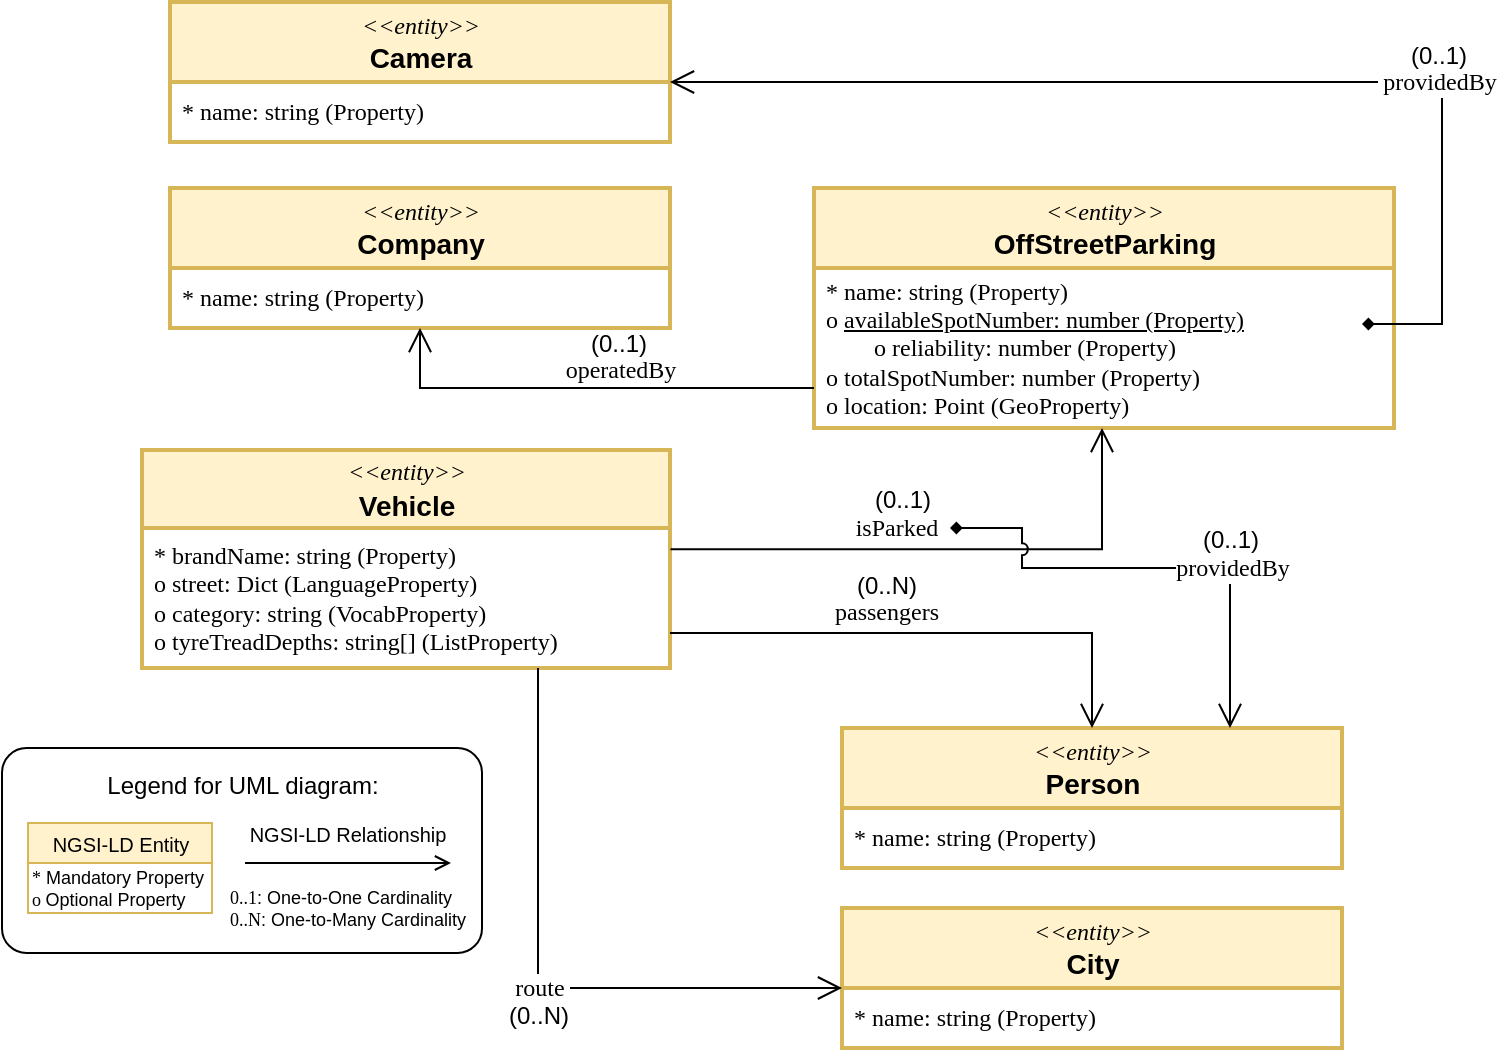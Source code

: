 <mxfile version="24.5.3" type="device" pages="2">
  <diagram name="schema" id="ddKpGyxVQy_0H3Y_3Rmv">
    <mxGraphModel dx="1026" dy="772" grid="1" gridSize="10" guides="1" tooltips="1" connect="1" arrows="1" fold="1" page="1" pageScale="1" pageWidth="827" pageHeight="1169" math="0" shadow="0">
      <root>
        <mxCell id="fMyLyWZtO4fGspFyt8_l-0" />
        <mxCell id="fMyLyWZtO4fGspFyt8_l-1" parent="fMyLyWZtO4fGspFyt8_l-0" />
        <mxCell id="fMyLyWZtO4fGspFyt8_l-2" value="&lt;font face=&quot;Tahoma&quot;&gt;&lt;i style=&quot;&quot;&gt;&lt;font style=&quot;font-size: 12px;&quot;&gt;&amp;lt;&amp;lt;entity&amp;gt;&amp;gt;&lt;/font&gt;&lt;/i&gt;&lt;br&gt;&lt;/font&gt;&lt;b&gt;Vehicle&lt;/b&gt;" style="swimlane;childLayout=stackLayout;horizontal=1;startSize=39;horizontalStack=0;rounded=0;fontSize=14;fontStyle=0;strokeWidth=2;resizeParent=0;resizeLast=1;shadow=0;dashed=0;align=center;fillColor=#fff2cc;strokeColor=#d6b656;arcSize=19;spacingBottom=2;html=1;" parent="fMyLyWZtO4fGspFyt8_l-1" vertex="1">
          <mxGeometry x="150" y="311" width="264" height="109" as="geometry" />
        </mxCell>
        <mxCell id="fMyLyWZtO4fGspFyt8_l-3" value="* brandName: string (Property)&lt;br&gt;o street: Dict (LanguageProperty)&lt;div&gt;o category: string (VocabProperty)&lt;br&gt;&lt;/div&gt;&lt;div&gt;o tyreTreadDepths: string[] (ListProperty)&lt;br&gt;&lt;/div&gt;" style="align=left;strokeColor=none;fillColor=none;spacingLeft=4;fontSize=12;verticalAlign=top;resizable=0;rotatable=0;part=1;html=1;fontFamily=Verdana;" parent="fMyLyWZtO4fGspFyt8_l-2" vertex="1">
          <mxGeometry y="39" width="264" height="70" as="geometry" />
        </mxCell>
        <mxCell id="fMyLyWZtO4fGspFyt8_l-4" value="&lt;font style=&quot;font-size: 12px;&quot; face=&quot;Tahoma&quot;&gt;&amp;lt;&amp;lt;entity&amp;gt;&amp;gt;&lt;/font&gt;&lt;br&gt;&lt;span style=&quot;font-style: normal;&quot;&gt;&lt;b&gt;OffStreetParking&lt;/b&gt;&lt;/span&gt;" style="swimlane;childLayout=stackLayout;horizontal=1;startSize=40;horizontalStack=0;rounded=0;fontSize=14;fontStyle=2;strokeWidth=2;resizeParent=0;resizeLast=1;shadow=0;dashed=0;align=center;fillColor=#fff2cc;strokeColor=#d6b656;spacingBottom=2;arcSize=19;fixDash=0;autosize=1;container=1;backgroundOutline=0;enumerate=0;noLabel=0;html=1;" parent="fMyLyWZtO4fGspFyt8_l-1" vertex="1">
          <mxGeometry x="486" y="180" width="290" height="120" as="geometry" />
        </mxCell>
        <mxCell id="fMyLyWZtO4fGspFyt8_l-5" value="* name: string (Property)&lt;div&gt;&lt;div&gt;o &lt;u&gt;availableSpotNumber: number (Property)&lt;/u&gt;&lt;/div&gt;&lt;div&gt;&lt;div&gt;&lt;span style=&quot;white-space: pre;&quot;&gt;&#x9;&lt;/span&gt;o reliability: number (Property)&lt;/div&gt;&lt;/div&gt;&lt;div&gt;o totalSpotNumber: number (Property)&lt;/div&gt;&lt;/div&gt;&lt;div&gt;&lt;div&gt;o location: Point (GeoProperty)&lt;/div&gt;&lt;/div&gt;" style="align=left;strokeColor=none;fillColor=none;spacingLeft=4;fontSize=12;verticalAlign=middle;resizable=0;rotatable=0;part=1;spacingBottom=0;html=1;fontFamily=Verdana;spacing=2;horizontal=1;autosize=1;resizeWidth=0;resizeHeight=0;" parent="fMyLyWZtO4fGspFyt8_l-4" vertex="1">
          <mxGeometry y="40" width="290" height="80" as="geometry" />
        </mxCell>
        <mxCell id="fMyLyWZtO4fGspFyt8_l-6" value="&lt;font style=&quot;font-size: 12px;&quot; face=&quot;Tahoma&quot;&gt;&amp;lt;&amp;lt;entity&amp;gt;&amp;gt;&lt;/font&gt;&lt;br&gt;&lt;span style=&quot;font-style: normal;&quot;&gt;&lt;b&gt;Company&lt;/b&gt;&lt;/span&gt;" style="swimlane;childLayout=stackLayout;horizontal=1;startSize=40;horizontalStack=0;rounded=0;fontSize=14;fontStyle=2;strokeWidth=2;resizeParent=0;resizeLast=1;shadow=0;dashed=0;align=center;fillColor=#fff2cc;strokeColor=#d6b656;spacingBottom=2;arcSize=19;fixDash=0;autosize=1;container=1;backgroundOutline=0;enumerate=0;noLabel=0;html=1;" parent="fMyLyWZtO4fGspFyt8_l-1" vertex="1">
          <mxGeometry x="164" y="180" width="250" height="70" as="geometry" />
        </mxCell>
        <mxCell id="fMyLyWZtO4fGspFyt8_l-7" value="* name: string (Property)" style="align=left;strokeColor=none;fillColor=none;spacingLeft=4;fontSize=12;verticalAlign=middle;resizable=0;rotatable=0;part=1;spacingBottom=0;html=1;fontFamily=Verdana;spacing=2;horizontal=1;autosize=1;resizeWidth=0;resizeHeight=0;" parent="fMyLyWZtO4fGspFyt8_l-6" vertex="1">
          <mxGeometry y="40" width="250" height="30" as="geometry" />
        </mxCell>
        <mxCell id="fMyLyWZtO4fGspFyt8_l-8" style="edgeStyle=orthogonalEdgeStyle;rounded=0;orthogonalLoop=1;jettySize=auto;html=1;exitX=0.997;exitY=0.151;exitDx=0;exitDy=0;endArrow=open;endFill=0;startSize=4;endSize=10;exitPerimeter=0;" parent="fMyLyWZtO4fGspFyt8_l-1" edge="1">
          <mxGeometry relative="1" as="geometry">
            <Array as="points">
              <mxPoint x="630" y="361" />
            </Array>
            <mxPoint x="414.25" y="360.57" as="sourcePoint" />
            <mxPoint x="630" y="300" as="targetPoint" />
          </mxGeometry>
        </mxCell>
        <mxCell id="fMyLyWZtO4fGspFyt8_l-9" value="&lt;font face=&quot;Verdana&quot; style=&quot;font-size: 12px;&quot;&gt;isParked&lt;/font&gt;" style="edgeLabel;html=1;align=center;verticalAlign=middle;resizable=0;points=[];" parent="fMyLyWZtO4fGspFyt8_l-8" vertex="1" connectable="0">
          <mxGeometry x="0.011" y="1" relative="1" as="geometry">
            <mxPoint x="-27" y="-10" as="offset" />
          </mxGeometry>
        </mxCell>
        <mxCell id="fMyLyWZtO4fGspFyt8_l-12" style="edgeStyle=orthogonalEdgeStyle;rounded=0;orthogonalLoop=1;jettySize=auto;html=1;entryX=0.5;entryY=1;entryDx=0;entryDy=0;endArrow=open;endFill=0;startSize=4;endSize=10;exitX=0;exitY=0.75;exitDx=0;exitDy=0;" parent="fMyLyWZtO4fGspFyt8_l-1" source="fMyLyWZtO4fGspFyt8_l-5" target="fMyLyWZtO4fGspFyt8_l-7" edge="1">
          <mxGeometry relative="1" as="geometry">
            <Array as="points">
              <mxPoint x="289" y="280" />
            </Array>
            <mxPoint x="490" y="290" as="sourcePoint" />
            <mxPoint x="625" y="310" as="targetPoint" />
          </mxGeometry>
        </mxCell>
        <mxCell id="fMyLyWZtO4fGspFyt8_l-13" value="&lt;font face=&quot;Verdana&quot;&gt;&lt;span style=&quot;font-size: 12px;&quot;&gt;operatedBy&lt;/span&gt;&lt;/font&gt;" style="edgeLabel;html=1;align=center;verticalAlign=middle;resizable=0;points=[];" parent="fMyLyWZtO4fGspFyt8_l-12" vertex="1" connectable="0">
          <mxGeometry x="0.011" y="1" relative="1" as="geometry">
            <mxPoint x="17" y="-10" as="offset" />
          </mxGeometry>
        </mxCell>
        <mxCell id="fMyLyWZtO4fGspFyt8_l-14" value="&lt;font style=&quot;font-size: 12px;&quot; face=&quot;Tahoma&quot;&gt;&amp;lt;&amp;lt;entity&amp;gt;&amp;gt;&lt;/font&gt;&lt;br&gt;&lt;span style=&quot;font-style: normal;&quot;&gt;&lt;b&gt;Person&lt;/b&gt;&lt;/span&gt;" style="swimlane;childLayout=stackLayout;horizontal=1;startSize=40;horizontalStack=0;rounded=0;fontSize=14;fontStyle=2;strokeWidth=2;resizeParent=0;resizeLast=1;shadow=0;dashed=0;align=center;fillColor=#fff2cc;strokeColor=#d6b656;spacingBottom=2;arcSize=19;fixDash=0;autosize=1;container=1;backgroundOutline=0;enumerate=0;noLabel=0;html=1;" parent="fMyLyWZtO4fGspFyt8_l-1" vertex="1">
          <mxGeometry x="500" y="450" width="250" height="70" as="geometry" />
        </mxCell>
        <mxCell id="fMyLyWZtO4fGspFyt8_l-15" value="* name: string (Property)" style="align=left;strokeColor=none;fillColor=none;spacingLeft=4;fontSize=12;verticalAlign=middle;resizable=0;rotatable=0;part=1;spacingBottom=0;html=1;fontFamily=Verdana;spacing=2;horizontal=1;autosize=1;resizeWidth=0;resizeHeight=0;" parent="fMyLyWZtO4fGspFyt8_l-14" vertex="1">
          <mxGeometry y="40" width="250" height="30" as="geometry" />
        </mxCell>
        <mxCell id="fMyLyWZtO4fGspFyt8_l-16" style="edgeStyle=orthogonalEdgeStyle;rounded=0;orthogonalLoop=1;jettySize=auto;html=1;exitX=1;exitY=0.75;exitDx=0;exitDy=0;entryX=0.5;entryY=0;entryDx=0;entryDy=0;endArrow=open;endFill=0;startSize=4;endSize=10;" parent="fMyLyWZtO4fGspFyt8_l-1" source="fMyLyWZtO4fGspFyt8_l-3" target="fMyLyWZtO4fGspFyt8_l-14" edge="1">
          <mxGeometry relative="1" as="geometry">
            <Array as="points">
              <mxPoint x="625" y="403" />
            </Array>
            <mxPoint x="424.25" y="370.57" as="sourcePoint" />
            <mxPoint x="625" y="280" as="targetPoint" />
          </mxGeometry>
        </mxCell>
        <mxCell id="fMyLyWZtO4fGspFyt8_l-17" value="&lt;font face=&quot;Verdana&quot; style=&quot;font-size: 12px;&quot;&gt;passengers&lt;/font&gt;" style="edgeLabel;html=1;align=center;verticalAlign=middle;resizable=0;points=[];" parent="fMyLyWZtO4fGspFyt8_l-16" vertex="1" connectable="0">
          <mxGeometry x="0.011" y="1" relative="1" as="geometry">
            <mxPoint x="-23" y="-10" as="offset" />
          </mxGeometry>
        </mxCell>
        <mxCell id="fMyLyWZtO4fGspFyt8_l-20" value="&lt;font style=&quot;font-size: 12px;&quot; face=&quot;Tahoma&quot;&gt;&amp;lt;&amp;lt;entity&amp;gt;&amp;gt;&lt;/font&gt;&lt;br&gt;&lt;span style=&quot;font-style: normal;&quot;&gt;&lt;b&gt;City&lt;/b&gt;&lt;/span&gt;" style="swimlane;childLayout=stackLayout;horizontal=1;startSize=40;horizontalStack=0;rounded=0;fontSize=14;fontStyle=2;strokeWidth=2;resizeParent=0;resizeLast=1;shadow=0;dashed=0;align=center;fillColor=#fff2cc;strokeColor=#d6b656;spacingBottom=2;arcSize=19;fixDash=0;autosize=1;container=1;backgroundOutline=0;enumerate=0;noLabel=0;html=1;" parent="fMyLyWZtO4fGspFyt8_l-1" vertex="1">
          <mxGeometry x="500" y="540" width="250" height="70" as="geometry" />
        </mxCell>
        <mxCell id="fMyLyWZtO4fGspFyt8_l-21" value="* name: string (Property)" style="align=left;strokeColor=none;fillColor=none;spacingLeft=4;fontSize=12;verticalAlign=middle;resizable=0;rotatable=0;part=1;spacingBottom=0;html=1;fontFamily=Verdana;spacing=2;horizontal=1;autosize=1;resizeWidth=0;resizeHeight=0;" parent="fMyLyWZtO4fGspFyt8_l-20" vertex="1">
          <mxGeometry y="40" width="250" height="30" as="geometry" />
        </mxCell>
        <mxCell id="fMyLyWZtO4fGspFyt8_l-22" style="edgeStyle=orthogonalEdgeStyle;rounded=0;orthogonalLoop=1;jettySize=auto;html=1;entryX=0;entryY=0;entryDx=0;entryDy=0;endArrow=open;endFill=0;startSize=4;endSize=10;exitX=0.75;exitY=1;exitDx=0;exitDy=0;" parent="fMyLyWZtO4fGspFyt8_l-1" source="fMyLyWZtO4fGspFyt8_l-3" target="fMyLyWZtO4fGspFyt8_l-21" edge="1">
          <mxGeometry relative="1" as="geometry">
            <Array as="points">
              <mxPoint x="348" y="580" />
            </Array>
            <mxPoint x="360" y="430" as="sourcePoint" />
            <mxPoint x="498" y="580" as="targetPoint" />
          </mxGeometry>
        </mxCell>
        <mxCell id="fMyLyWZtO4fGspFyt8_l-23" value="&lt;font face=&quot;Verdana&quot; style=&quot;font-size: 12px;&quot;&gt;route&amp;nbsp;&lt;/font&gt;" style="edgeLabel;html=1;align=center;verticalAlign=middle;resizable=0;points=[];" parent="fMyLyWZtO4fGspFyt8_l-22" vertex="1" connectable="0">
          <mxGeometry x="0.011" y="1" relative="1" as="geometry">
            <mxPoint x="1" y="2" as="offset" />
          </mxGeometry>
        </mxCell>
        <mxCell id="fMyLyWZtO4fGspFyt8_l-26" value="&lt;font style=&quot;font-size: 12px;&quot; face=&quot;Tahoma&quot;&gt;&amp;lt;&amp;lt;entity&amp;gt;&amp;gt;&lt;/font&gt;&lt;br&gt;&lt;span style=&quot;font-style: normal;&quot;&gt;&lt;b&gt;Camera&lt;/b&gt;&lt;/span&gt;" style="swimlane;childLayout=stackLayout;horizontal=1;startSize=40;horizontalStack=0;rounded=0;fontSize=14;fontStyle=2;strokeWidth=2;resizeParent=0;resizeLast=1;shadow=0;dashed=0;align=center;fillColor=#fff2cc;strokeColor=#d6b656;spacingBottom=2;arcSize=19;fixDash=0;autosize=1;container=1;backgroundOutline=0;enumerate=0;noLabel=0;html=1;" parent="fMyLyWZtO4fGspFyt8_l-1" vertex="1">
          <mxGeometry x="164" y="87" width="250" height="70" as="geometry" />
        </mxCell>
        <mxCell id="fMyLyWZtO4fGspFyt8_l-27" value="* name: string (Property)" style="align=left;strokeColor=none;fillColor=none;spacingLeft=4;fontSize=12;verticalAlign=middle;resizable=0;rotatable=0;part=1;spacingBottom=0;html=1;fontFamily=Verdana;spacing=2;horizontal=1;autosize=1;resizeWidth=0;resizeHeight=0;" parent="fMyLyWZtO4fGspFyt8_l-26" vertex="1">
          <mxGeometry y="40" width="250" height="30" as="geometry" />
        </mxCell>
        <mxCell id="fMyLyWZtO4fGspFyt8_l-28" style="edgeStyle=orthogonalEdgeStyle;rounded=0;orthogonalLoop=1;jettySize=auto;html=1;endArrow=open;endFill=0;startSize=4;endSize=10;startArrow=diamond;startFill=1;entryX=1;entryY=0;entryDx=0;entryDy=0;" parent="fMyLyWZtO4fGspFyt8_l-1" target="fMyLyWZtO4fGspFyt8_l-27" edge="1">
          <mxGeometry relative="1" as="geometry">
            <Array as="points">
              <mxPoint x="800" y="248" />
              <mxPoint x="800" y="127" />
            </Array>
            <mxPoint x="760" y="248" as="sourcePoint" />
            <mxPoint x="430" y="120" as="targetPoint" />
          </mxGeometry>
        </mxCell>
        <mxCell id="fMyLyWZtO4fGspFyt8_l-29" value="&lt;font face=&quot;Verdana&quot;&gt;&lt;span style=&quot;font-size: 12px;&quot;&gt;&amp;nbsp;providedBy&lt;/span&gt;&lt;/font&gt;" style="edgeLabel;html=1;align=center;verticalAlign=middle;resizable=0;points=[];" parent="fMyLyWZtO4fGspFyt8_l-28" vertex="1" connectable="0">
          <mxGeometry x="0.011" y="1" relative="1" as="geometry">
            <mxPoint x="112" y="-1" as="offset" />
          </mxGeometry>
        </mxCell>
        <mxCell id="fMyLyWZtO4fGspFyt8_l-36" style="edgeStyle=orthogonalEdgeStyle;rounded=0;orthogonalLoop=1;jettySize=auto;html=1;entryX=0.5;entryY=1;entryDx=0;entryDy=0;endArrow=open;endFill=0;startSize=4;endSize=10;startArrow=diamond;startFill=1;jumpStyle=arc;" parent="fMyLyWZtO4fGspFyt8_l-1" edge="1">
          <mxGeometry relative="1" as="geometry">
            <Array as="points">
              <mxPoint x="590" y="350" />
              <mxPoint x="590" y="370" />
              <mxPoint x="694" y="370" />
            </Array>
            <mxPoint x="554" y="350" as="sourcePoint" />
            <mxPoint x="694" y="450" as="targetPoint" />
          </mxGeometry>
        </mxCell>
        <mxCell id="fMyLyWZtO4fGspFyt8_l-37" value="&lt;font face=&quot;Verdana&quot; style=&quot;font-size: 12px;&quot;&gt;providedBy&lt;/font&gt;" style="edgeLabel;html=1;align=center;verticalAlign=middle;resizable=0;points=[];" parent="fMyLyWZtO4fGspFyt8_l-36" vertex="1" connectable="0">
          <mxGeometry x="0.011" y="1" relative="1" as="geometry">
            <mxPoint x="39" y="1" as="offset" />
          </mxGeometry>
        </mxCell>
        <mxCell id="wkGibrgFmOdEKCmouGfO-0" value="&lt;font face=&quot;Helvetica&quot; style=&quot;font-size: 12px;&quot;&gt;(0..1)&lt;/font&gt;" style="edgeLabel;html=1;align=center;verticalAlign=middle;resizable=0;points=[];" parent="fMyLyWZtO4fGspFyt8_l-1" vertex="1" connectable="0">
          <mxGeometry x="798.002" y="113.995" as="geometry" />
        </mxCell>
        <mxCell id="wkGibrgFmOdEKCmouGfO-1" value="&lt;font face=&quot;Helvetica&quot; style=&quot;font-size: 12px;&quot;&gt;(0..1)&lt;/font&gt;" style="edgeLabel;html=1;align=center;verticalAlign=middle;resizable=0;points=[];" parent="fMyLyWZtO4fGspFyt8_l-1" vertex="1" connectable="0">
          <mxGeometry x="387.002" y="257.995" as="geometry">
            <mxPoint x="1" as="offset" />
          </mxGeometry>
        </mxCell>
        <mxCell id="wkGibrgFmOdEKCmouGfO-2" value="&lt;font face=&quot;Helvetica&quot; style=&quot;font-size: 12px;&quot;&gt;(0..N)&lt;/font&gt;" style="edgeLabel;html=1;align=center;verticalAlign=middle;resizable=0;points=[];" parent="fMyLyWZtO4fGspFyt8_l-1" vertex="1" connectable="0">
          <mxGeometry x="356.002" y="596.995" as="geometry">
            <mxPoint x="-8" y="-3" as="offset" />
          </mxGeometry>
        </mxCell>
        <mxCell id="wkGibrgFmOdEKCmouGfO-3" value="&lt;font face=&quot;Helvetica&quot; style=&quot;font-size: 12px;&quot;&gt;(0..N)&lt;/font&gt;" style="edgeLabel;html=1;align=center;verticalAlign=middle;resizable=0;points=[];" parent="fMyLyWZtO4fGspFyt8_l-1" vertex="1" connectable="0">
          <mxGeometry x="520.002" y="379.995" as="geometry">
            <mxPoint x="2" y="-1" as="offset" />
          </mxGeometry>
        </mxCell>
        <mxCell id="wkGibrgFmOdEKCmouGfO-4" value="&lt;font face=&quot;Helvetica&quot; style=&quot;font-size: 12px;&quot;&gt;(0..1)&lt;/font&gt;" style="edgeLabel;html=1;align=center;verticalAlign=middle;resizable=0;points=[];" parent="fMyLyWZtO4fGspFyt8_l-1" vertex="1" connectable="0">
          <mxGeometry x="698.002" y="355.995" as="geometry">
            <mxPoint x="-4" as="offset" />
          </mxGeometry>
        </mxCell>
        <mxCell id="wkGibrgFmOdEKCmouGfO-6" value="&lt;font face=&quot;Helvetica&quot; style=&quot;font-size: 12px;&quot;&gt;(0..1)&lt;/font&gt;" style="edgeLabel;html=1;align=center;verticalAlign=middle;resizable=0;points=[];" parent="fMyLyWZtO4fGspFyt8_l-1" vertex="1" connectable="0">
          <mxGeometry x="530.002" y="335.995" as="geometry" />
        </mxCell>
        <mxCell id="MHk1wPZ1k0ZXPV4GpVn--9" value="" style="rounded=1;whiteSpace=wrap;html=1;arcSize=12;" parent="fMyLyWZtO4fGspFyt8_l-1" vertex="1">
          <mxGeometry x="80" y="460" width="240" height="102.5" as="geometry" />
        </mxCell>
        <mxCell id="MHk1wPZ1k0ZXPV4GpVn--10" value="Legend for UML diagram:" style="text;html=1;align=center;verticalAlign=middle;whiteSpace=wrap;rounded=0;" parent="fMyLyWZtO4fGspFyt8_l-1" vertex="1">
          <mxGeometry x="122.5" y="464" width="155" height="30" as="geometry" />
        </mxCell>
        <mxCell id="MHk1wPZ1k0ZXPV4GpVn--11" value="&lt;font style=&quot;font-size: 10px;&quot;&gt;NGSI-LD Entity&lt;/font&gt;" style="swimlane;childLayout=stackLayout;horizontal=1;startSize=38;horizontalStack=0;rounded=0;fontSize=14;fontStyle=0;strokeWidth=1;resizeParent=0;resizeLast=1;shadow=0;dashed=0;align=center;fillColor=#fff2cc;strokeColor=#d6b656;spacingBottom=2;arcSize=19;fixDash=0;autosize=1;container=1;backgroundOutline=0;enumerate=0;noLabel=0;html=1;" parent="fMyLyWZtO4fGspFyt8_l-1" vertex="1">
          <mxGeometry x="93" y="497.5" width="92" height="20" as="geometry">
            <mxRectangle x="510" y="-30" width="90" height="30" as="alternateBounds" />
          </mxGeometry>
        </mxCell>
        <mxCell id="MHk1wPZ1k0ZXPV4GpVn--12" value="&lt;div style=&quot;font-size: 11px;&quot;&gt;&lt;br&gt;&lt;/div&gt;" style="align=left;strokeColor=#d6b656;fillColor=#FFFFFF;spacingLeft=4;fontSize=12;verticalAlign=top;resizable=1;rotatable=1;part=1;spacingBottom=0;html=1;fontFamily=Verdana;spacing=2;horizontal=1;autosize=1;resizeWidth=0;resizeHeight=0;movable=1;deletable=1;editable=1;locked=0;connectable=1;" parent="fMyLyWZtO4fGspFyt8_l-1" vertex="1">
          <mxGeometry x="93" y="517.5" width="92" height="25" as="geometry" />
        </mxCell>
        <mxCell id="MHk1wPZ1k0ZXPV4GpVn--13" value="&lt;div style=&quot;text-align: left; font-size: 9px;&quot;&gt;&lt;font style=&quot;font-size: 9px;&quot;&gt;&lt;span style=&quot;background-color: initial; text-wrap: nowrap; font-family: Verdana;&quot;&gt;*&lt;/span&gt;&lt;span style=&quot;background-color: initial;&quot;&gt;&amp;nbsp;Mandatory Property&lt;/span&gt;&lt;/font&gt;&lt;/div&gt;&lt;div style=&quot;text-align: left; font-size: 9px;&quot;&gt;&lt;font style=&quot;font-size: 9px;&quot;&gt;&lt;span style=&quot;font-family: Verdana; text-wrap: nowrap; background-color: initial;&quot;&gt;&lt;font style=&quot;font-size: 9px;&quot;&gt;o&amp;nbsp;&lt;/font&gt;&lt;/span&gt;&lt;span style=&quot;background-color: initial;&quot;&gt;Optional Property&lt;/span&gt;&lt;/font&gt;&lt;br style=&quot;font-family: Verdana; text-align: left; text-wrap: nowrap; font-size: 5px;&quot;&gt;&lt;/div&gt;" style="text;html=1;align=center;verticalAlign=middle;whiteSpace=wrap;rounded=0;fontSize=5;" parent="fMyLyWZtO4fGspFyt8_l-1" vertex="1">
          <mxGeometry x="93" y="524.5" width="90" height="10" as="geometry" />
        </mxCell>
        <mxCell id="MHk1wPZ1k0ZXPV4GpVn--14" value="&lt;div style=&quot;text-align: left;&quot;&gt;&lt;span style=&quot;text-wrap: nowrap;&quot;&gt;&lt;font style=&quot;font-size: 10px;&quot; face=&quot;Helvetica&quot;&gt;NGSI-LD Relationship&lt;/font&gt;&lt;/span&gt;&lt;/div&gt;" style="text;html=1;align=center;verticalAlign=middle;whiteSpace=wrap;rounded=0;fontSize=5;" parent="fMyLyWZtO4fGspFyt8_l-1" vertex="1">
          <mxGeometry x="208" y="497.5" width="90" height="10" as="geometry" />
        </mxCell>
        <mxCell id="MHk1wPZ1k0ZXPV4GpVn--15" value="&lt;div style=&quot;text-align: left; font-size: 9px;&quot;&gt;&lt;font style=&quot;font-size: 9px;&quot;&gt;&lt;span style=&quot;background-color: initial;&quot;&gt;&lt;span style=&quot;text-wrap: nowrap;&quot;&gt;&lt;font style=&quot;font-size: 9px;&quot; face=&quot;Verdana&quot;&gt;0..1&lt;/font&gt;:&amp;nbsp;&lt;/span&gt;One-to-One Cardinality&lt;/span&gt;&lt;/font&gt;&lt;/div&gt;&lt;div style=&quot;text-align: left; font-size: 9px;&quot;&gt;&lt;font style=&quot;font-size: 9px;&quot;&gt;&lt;span style=&quot;text-wrap: nowrap; background-color: initial;&quot;&gt;&lt;font style=&quot;font-size: 9px;&quot;&gt;&lt;font style=&quot;font-size: 9px;&quot; face=&quot;Verdana&quot;&gt;0..N&lt;/font&gt;: One-to-Many Cardinality&lt;/font&gt;&lt;/span&gt;&lt;/font&gt;&lt;br style=&quot;font-family: Verdana; text-align: left; text-wrap: nowrap; font-size: 5px;&quot;&gt;&lt;/div&gt;" style="text;html=1;align=center;verticalAlign=middle;whiteSpace=wrap;rounded=0;fontSize=5;" parent="fMyLyWZtO4fGspFyt8_l-1" vertex="1">
          <mxGeometry x="198" y="524.5" width="110" height="30" as="geometry" />
        </mxCell>
        <mxCell id="MHk1wPZ1k0ZXPV4GpVn--16" value="" style="endArrow=open;html=1;rounded=0;endFill=0;" parent="fMyLyWZtO4fGspFyt8_l-1" edge="1">
          <mxGeometry width="50" height="50" relative="1" as="geometry">
            <mxPoint x="201.5" y="517.5" as="sourcePoint" />
            <mxPoint x="304.5" y="517.5" as="targetPoint" />
          </mxGeometry>
        </mxCell>
      </root>
    </mxGraphModel>
  </diagram>
  <diagram name="instance" id="cbQc2iloi29X5Hl4RIfZ">
    <mxGraphModel dx="1853" dy="772" grid="1" gridSize="10" guides="1" tooltips="1" connect="1" arrows="1" fold="1" page="1" pageScale="1" pageWidth="827" pageHeight="1169" math="0" shadow="0">
      <root>
        <mxCell id="Kq0nuzAzEIxRqeetHT5l-0" />
        <mxCell id="Kq0nuzAzEIxRqeetHT5l-1" parent="Kq0nuzAzEIxRqeetHT5l-0" />
        <mxCell id="Ap_00Aj8pAtJqxYGhUyN-0" value="&lt;i&gt;&lt;font face=&quot;Verdana&quot;&gt;urn:ngsi-ld:Vehicle:A4567&lt;/font&gt;&lt;/i&gt;" style="swimlane;childLayout=stackLayout;horizontal=1;startSize=39;horizontalStack=0;rounded=0;fontSize=14;fontStyle=0;strokeWidth=2;resizeParent=0;resizeLast=1;shadow=0;dashed=0;align=center;fillColor=#fff2cc;strokeColor=#d6b656;arcSize=19;spacingBottom=2;html=1;" parent="Kq0nuzAzEIxRqeetHT5l-1" vertex="1">
          <mxGeometry y="311" width="414" height="109" as="geometry" />
        </mxCell>
        <mxCell id="Ap_00Aj8pAtJqxYGhUyN-1" value="brandName = &quot;Mercedes&quot;&lt;br&gt;street =&amp;nbsp;{&quot;fr&quot;: &quot;Grand Place&quot;, &quot;nl&quot;: &quot;Grote Markt&quot;}&lt;div&gt;category = &quot;non-commercial&quot;&lt;br&gt;&lt;/div&gt;&lt;div&gt;tyreTreadDepths = [&quot;300&quot;, &quot;300&quot;, &quot;120&quot;, &quot;6&quot;]&amp;nbsp;&lt;span style=&quot;background-color: initial;&quot;&gt;(unitCode = &quot;MMT&quot;)&lt;/span&gt;&lt;br&gt;&lt;/div&gt;" style="align=left;strokeColor=none;fillColor=none;spacingLeft=4;fontSize=12;verticalAlign=top;resizable=0;rotatable=0;part=1;html=1;fontFamily=Verdana;" parent="Ap_00Aj8pAtJqxYGhUyN-0" vertex="1">
          <mxGeometry y="39" width="414" height="70" as="geometry" />
        </mxCell>
        <mxCell id="Ap_00Aj8pAtJqxYGhUyN-2" value="&lt;i&gt;&lt;font face=&quot;Verdana&quot;&gt;urn:ngsi-ld:OffStreetParking:Downtown1&lt;/font&gt;&lt;/i&gt;" style="swimlane;childLayout=stackLayout;horizontal=1;startSize=38;horizontalStack=0;rounded=0;fontSize=14;fontStyle=2;strokeWidth=2;resizeParent=0;resizeLast=1;shadow=0;dashed=0;align=center;fillColor=#fff2cc;strokeColor=#d6b656;spacingBottom=2;arcSize=19;fixDash=0;autosize=1;container=1;backgroundOutline=0;enumerate=0;noLabel=0;html=1;" parent="Kq0nuzAzEIxRqeetHT5l-1" vertex="1">
          <mxGeometry x="465" y="180" width="330" height="120" as="geometry" />
        </mxCell>
        <mxCell id="Ap_00Aj8pAtJqxYGhUyN-3" value="name = &quot;Top Parking&quot;&lt;div&gt;&lt;div&gt;&lt;u&gt;availableSpotNumber = &quot;121&quot;&lt;/u&gt;&lt;/div&gt;&lt;div&gt;&lt;div&gt;&lt;span style=&quot;white-space: pre;&quot;&gt;&#x9;&lt;/span&gt;reliability = 0.7&lt;/div&gt;&lt;/div&gt;&lt;div&gt;totalSpotNumber = 200&lt;/div&gt;&lt;/div&gt;&lt;div&gt;location = [-8.5, 41.2]&lt;/div&gt;" style="align=left;strokeColor=none;fillColor=none;spacingLeft=4;fontSize=12;verticalAlign=middle;resizable=0;rotatable=0;part=1;spacingBottom=0;html=1;fontFamily=Verdana;spacing=2;horizontal=1;autosize=1;resizeWidth=0;resizeHeight=0;" parent="Ap_00Aj8pAtJqxYGhUyN-2" vertex="1">
          <mxGeometry y="38" width="330" height="82" as="geometry" />
        </mxCell>
        <mxCell id="Ap_00Aj8pAtJqxYGhUyN-4" value="&lt;i&gt;&lt;font face=&quot;Verdana&quot;&gt;urn:ngsi-ld:Company:&lt;/font&gt;&lt;/i&gt;&lt;font face=&quot;Verdana&quot;&gt;BigParkingCorp&lt;/font&gt;" style="swimlane;childLayout=stackLayout;horizontal=1;startSize=38;horizontalStack=0;rounded=0;fontSize=14;fontStyle=2;strokeWidth=2;resizeParent=0;resizeLast=1;shadow=0;dashed=0;align=center;fillColor=#fff2cc;strokeColor=#d6b656;spacingBottom=2;arcSize=19;fixDash=0;autosize=1;container=1;backgroundOutline=0;enumerate=0;noLabel=0;html=1;" parent="Kq0nuzAzEIxRqeetHT5l-1" vertex="1">
          <mxGeometry x="139" y="180" width="300" height="70" as="geometry" />
        </mxCell>
        <mxCell id="Ap_00Aj8pAtJqxYGhUyN-5" value="name = &quot;BigParkingCorp&quot;" style="align=left;strokeColor=none;fillColor=none;spacingLeft=4;fontSize=12;verticalAlign=middle;resizable=0;rotatable=0;part=1;spacingBottom=0;html=1;fontFamily=Verdana;spacing=2;horizontal=1;autosize=1;resizeWidth=0;resizeHeight=0;" parent="Ap_00Aj8pAtJqxYGhUyN-4" vertex="1">
          <mxGeometry y="38" width="300" height="32" as="geometry" />
        </mxCell>
        <mxCell id="Ap_00Aj8pAtJqxYGhUyN-6" style="edgeStyle=orthogonalEdgeStyle;rounded=0;orthogonalLoop=1;jettySize=auto;html=1;exitX=0.997;exitY=0.151;exitDx=0;exitDy=0;entryX=0.5;entryY=1;entryDx=0;entryDy=0;endArrow=open;endFill=0;startSize=4;endSize=10;exitPerimeter=0;" parent="Kq0nuzAzEIxRqeetHT5l-1" target="Ap_00Aj8pAtJqxYGhUyN-3" edge="1">
          <mxGeometry relative="1" as="geometry">
            <Array as="points">
              <mxPoint x="630" y="361" />
            </Array>
            <mxPoint x="414.25" y="360.57" as="sourcePoint" />
            <mxPoint x="616" y="270" as="targetPoint" />
          </mxGeometry>
        </mxCell>
        <mxCell id="Ap_00Aj8pAtJqxYGhUyN-7" value="&lt;font style=&quot;font-size: 12px;&quot; face=&quot;Verdana&quot;&gt;isParked&lt;/font&gt;" style="edgeLabel;html=1;align=center;verticalAlign=middle;resizable=0;points=[];fontStyle=4" parent="Ap_00Aj8pAtJqxYGhUyN-6" vertex="1" connectable="0">
          <mxGeometry x="0.011" y="1" relative="1" as="geometry">
            <mxPoint x="-27" y="-10" as="offset" />
          </mxGeometry>
        </mxCell>
        <mxCell id="Ap_00Aj8pAtJqxYGhUyN-10" style="edgeStyle=orthogonalEdgeStyle;rounded=0;orthogonalLoop=1;jettySize=auto;html=1;entryX=0.5;entryY=1;entryDx=0;entryDy=0;endArrow=open;endFill=0;startSize=4;endSize=10;exitX=0;exitY=0.75;exitDx=0;exitDy=0;" parent="Kq0nuzAzEIxRqeetHT5l-1" source="Ap_00Aj8pAtJqxYGhUyN-3" target="Ap_00Aj8pAtJqxYGhUyN-5" edge="1">
          <mxGeometry relative="1" as="geometry">
            <Array as="points">
              <mxPoint x="289" y="280" />
            </Array>
            <mxPoint x="490" y="290" as="sourcePoint" />
            <mxPoint x="625" y="310" as="targetPoint" />
          </mxGeometry>
        </mxCell>
        <mxCell id="Ap_00Aj8pAtJqxYGhUyN-11" value="&lt;font face=&quot;Verdana&quot;&gt;&lt;span style=&quot;font-size: 12px;&quot;&gt;operatedBy&lt;/span&gt;&lt;/font&gt;" style="edgeLabel;html=1;align=center;verticalAlign=middle;resizable=0;points=[];" parent="Ap_00Aj8pAtJqxYGhUyN-10" vertex="1" connectable="0">
          <mxGeometry x="0.011" y="1" relative="1" as="geometry">
            <mxPoint x="17" y="-10" as="offset" />
          </mxGeometry>
        </mxCell>
        <mxCell id="Ap_00Aj8pAtJqxYGhUyN-12" value="&lt;i&gt;&lt;font face=&quot;Verdana&quot;&gt;urn:ngsi-ld:Person:Alice&lt;/font&gt;&lt;/i&gt;" style="swimlane;childLayout=stackLayout;horizontal=1;startSize=38;horizontalStack=0;rounded=0;fontSize=14;fontStyle=2;strokeWidth=2;resizeParent=0;resizeLast=1;shadow=0;dashed=0;align=center;fillColor=#fff2cc;strokeColor=#d6b656;spacingBottom=2;arcSize=19;fixDash=0;autosize=1;container=1;backgroundOutline=0;enumerate=0;noLabel=0;html=1;" parent="Kq0nuzAzEIxRqeetHT5l-1" vertex="1">
          <mxGeometry x="500" y="450" width="250" height="70" as="geometry" />
        </mxCell>
        <mxCell id="Ap_00Aj8pAtJqxYGhUyN-13" value="name = &quot;Alice&quot;" style="align=left;strokeColor=none;fillColor=none;spacingLeft=4;fontSize=12;verticalAlign=middle;resizable=0;rotatable=0;part=1;spacingBottom=0;html=1;fontFamily=Verdana;spacing=2;horizontal=1;autosize=1;resizeWidth=0;resizeHeight=0;" parent="Ap_00Aj8pAtJqxYGhUyN-12" vertex="1">
          <mxGeometry y="38" width="250" height="32" as="geometry" />
        </mxCell>
        <mxCell id="Ap_00Aj8pAtJqxYGhUyN-14" style="edgeStyle=orthogonalEdgeStyle;rounded=0;orthogonalLoop=1;jettySize=auto;html=1;exitX=1;exitY=0.75;exitDx=0;exitDy=0;entryX=0.5;entryY=0;entryDx=0;entryDy=0;endArrow=open;endFill=0;startSize=4;endSize=10;" parent="Kq0nuzAzEIxRqeetHT5l-1" source="Ap_00Aj8pAtJqxYGhUyN-1" target="Ap_00Aj8pAtJqxYGhUyN-12" edge="1">
          <mxGeometry relative="1" as="geometry">
            <Array as="points">
              <mxPoint x="625" y="402" />
            </Array>
            <mxPoint x="424.25" y="370.57" as="sourcePoint" />
            <mxPoint x="625" y="280" as="targetPoint" />
          </mxGeometry>
        </mxCell>
        <mxCell id="Ap_00Aj8pAtJqxYGhUyN-15" value="&lt;font face=&quot;Verdana&quot; style=&quot;font-size: 12px;&quot;&gt;passengers&lt;/font&gt;" style="edgeLabel;html=1;align=center;verticalAlign=middle;resizable=0;points=[];" parent="Ap_00Aj8pAtJqxYGhUyN-14" vertex="1" connectable="0">
          <mxGeometry x="0.011" y="1" relative="1" as="geometry">
            <mxPoint x="-23" y="-10" as="offset" />
          </mxGeometry>
        </mxCell>
        <mxCell id="Ap_00Aj8pAtJqxYGhUyN-18" value="&lt;i&gt;&lt;font face=&quot;Verdana&quot;&gt;urn:ngsi-ld:City:Antwerp&lt;/font&gt;&lt;/i&gt;" style="swimlane;childLayout=stackLayout;horizontal=1;startSize=38;horizontalStack=0;rounded=0;fontSize=14;fontStyle=2;strokeWidth=2;resizeParent=0;resizeLast=1;shadow=0;dashed=0;align=center;fillColor=#fff2cc;strokeColor=#d6b656;spacingBottom=2;arcSize=19;fixDash=0;autosize=1;container=1;backgroundOutline=0;enumerate=0;noLabel=0;html=1;" parent="Kq0nuzAzEIxRqeetHT5l-1" vertex="1">
          <mxGeometry x="500" y="540" width="250" height="70" as="geometry" />
        </mxCell>
        <mxCell id="Ap_00Aj8pAtJqxYGhUyN-19" value="name = &quot;Antwerp&quot;" style="align=left;strokeColor=none;fillColor=none;spacingLeft=4;fontSize=12;verticalAlign=middle;resizable=0;rotatable=0;part=1;spacingBottom=0;html=1;fontFamily=Verdana;spacing=2;horizontal=1;autosize=1;resizeWidth=0;resizeHeight=0;" parent="Ap_00Aj8pAtJqxYGhUyN-18" vertex="1">
          <mxGeometry y="38" width="250" height="32" as="geometry" />
        </mxCell>
        <mxCell id="Ap_00Aj8pAtJqxYGhUyN-20" style="edgeStyle=orthogonalEdgeStyle;rounded=0;orthogonalLoop=1;jettySize=auto;html=1;exitX=0.5;exitY=1;exitDx=0;exitDy=0;entryX=0;entryY=0;entryDx=0;entryDy=0;endArrow=open;endFill=0;startSize=4;endSize=10;" parent="Kq0nuzAzEIxRqeetHT5l-1" target="Ap_00Aj8pAtJqxYGhUyN-19" edge="1">
          <mxGeometry relative="1" as="geometry">
            <Array as="points">
              <mxPoint x="207" y="578" />
            </Array>
            <mxPoint x="207.0" y="420" as="sourcePoint" />
            <mxPoint x="500.0" y="577" as="targetPoint" />
          </mxGeometry>
        </mxCell>
        <mxCell id="Ap_00Aj8pAtJqxYGhUyN-21" value="&lt;font face=&quot;Verdana&quot; style=&quot;font-size: 12px;&quot;&gt;route&amp;nbsp;&lt;/font&gt;" style="edgeLabel;html=1;align=center;verticalAlign=middle;resizable=0;points=[];" parent="Ap_00Aj8pAtJqxYGhUyN-20" vertex="1" connectable="0">
          <mxGeometry x="0.011" y="1" relative="1" as="geometry">
            <mxPoint x="-68" as="offset" />
          </mxGeometry>
        </mxCell>
        <mxCell id="Ap_00Aj8pAtJqxYGhUyN-24" value="&lt;i&gt;&lt;font face=&quot;Verdana&quot;&gt;urn:ngsi-ld:Camera:C1&lt;/font&gt;&lt;/i&gt;" style="swimlane;childLayout=stackLayout;horizontal=1;startSize=38;horizontalStack=0;rounded=0;fontSize=14;fontStyle=2;strokeWidth=2;resizeParent=0;resizeLast=1;shadow=0;dashed=0;align=center;fillColor=#fff2cc;strokeColor=#d6b656;spacingBottom=2;arcSize=19;fixDash=0;autosize=1;container=1;backgroundOutline=0;enumerate=0;noLabel=0;html=1;" parent="Kq0nuzAzEIxRqeetHT5l-1" vertex="1">
          <mxGeometry x="164" y="90" width="250" height="70" as="geometry" />
        </mxCell>
        <mxCell id="Ap_00Aj8pAtJqxYGhUyN-25" value="name = &quot;C1&quot;" style="align=left;strokeColor=none;fillColor=none;spacingLeft=4;fontSize=12;verticalAlign=middle;resizable=0;rotatable=0;part=1;spacingBottom=0;html=1;fontFamily=Verdana;spacing=2;horizontal=1;autosize=1;resizeWidth=0;resizeHeight=0;" parent="Ap_00Aj8pAtJqxYGhUyN-24" vertex="1">
          <mxGeometry y="38" width="250" height="32" as="geometry" />
        </mxCell>
        <mxCell id="Ap_00Aj8pAtJqxYGhUyN-26" style="edgeStyle=orthogonalEdgeStyle;rounded=0;orthogonalLoop=1;jettySize=auto;html=1;endArrow=open;endFill=0;startSize=4;endSize=10;startArrow=diamond;startFill=1;entryX=1;entryY=0;entryDx=0;entryDy=0;" parent="Kq0nuzAzEIxRqeetHT5l-1" target="Ap_00Aj8pAtJqxYGhUyN-25" edge="1">
          <mxGeometry relative="1" as="geometry">
            <Array as="points">
              <mxPoint x="656" y="246" />
              <mxPoint x="813" y="246" />
              <mxPoint x="813" y="128" />
            </Array>
            <mxPoint x="656" y="249" as="sourcePoint" />
            <mxPoint x="417" y="124" as="targetPoint" />
          </mxGeometry>
        </mxCell>
        <mxCell id="Ap_00Aj8pAtJqxYGhUyN-27" value="&lt;font face=&quot;Verdana&quot;&gt;&lt;span style=&quot;font-size: 12px;&quot;&gt;&amp;nbsp;providedBy&lt;/span&gt;&lt;/font&gt;" style="edgeLabel;html=1;align=center;verticalAlign=middle;resizable=0;points=[];" parent="Ap_00Aj8pAtJqxYGhUyN-26" vertex="1" connectable="0">
          <mxGeometry x="0.011" y="1" relative="1" as="geometry">
            <mxPoint x="65" as="offset" />
          </mxGeometry>
        </mxCell>
        <mxCell id="xFQ58z037mmCbtFe1WdO-0" value="&lt;i&gt;&lt;font face=&quot;Verdana&quot;&gt;urn:ngsi-ld:Person:Bob&lt;/font&gt;&lt;/i&gt;" style="swimlane;childLayout=stackLayout;horizontal=1;startSize=38;horizontalStack=0;rounded=0;fontSize=14;fontStyle=2;strokeWidth=2;resizeParent=0;resizeLast=1;shadow=0;dashed=0;align=center;fillColor=#fff2cc;strokeColor=#d6b656;spacingBottom=2;arcSize=19;fixDash=0;autosize=1;container=1;backgroundOutline=0;enumerate=0;noLabel=0;html=1;" parent="Kq0nuzAzEIxRqeetHT5l-1" vertex="1">
          <mxGeometry x="770" y="450" width="250" height="70" as="geometry" />
        </mxCell>
        <mxCell id="xFQ58z037mmCbtFe1WdO-1" value="name = &quot;Bob&quot;" style="align=left;strokeColor=none;fillColor=none;spacingLeft=4;fontSize=12;verticalAlign=middle;resizable=0;rotatable=0;part=1;spacingBottom=0;html=1;fontFamily=Verdana;spacing=2;horizontal=1;autosize=1;resizeWidth=0;resizeHeight=0;" parent="xFQ58z037mmCbtFe1WdO-0" vertex="1">
          <mxGeometry y="38" width="250" height="32" as="geometry" />
        </mxCell>
        <mxCell id="xFQ58z037mmCbtFe1WdO-2" style="edgeStyle=orthogonalEdgeStyle;rounded=0;orthogonalLoop=1;jettySize=auto;html=1;exitX=1;exitY=0.75;exitDx=0;exitDy=0;endArrow=open;endFill=0;startSize=4;endSize=10;entryX=0.5;entryY=0;entryDx=0;entryDy=0;" parent="Kq0nuzAzEIxRqeetHT5l-1" source="Ap_00Aj8pAtJqxYGhUyN-1" target="xFQ58z037mmCbtFe1WdO-0" edge="1">
          <mxGeometry relative="1" as="geometry">
            <Array as="points">
              <mxPoint x="895" y="402" />
            </Array>
            <mxPoint x="424" y="413" as="sourcePoint" />
            <mxPoint x="970" y="400" as="targetPoint" />
          </mxGeometry>
        </mxCell>
        <mxCell id="Ap_00Aj8pAtJqxYGhUyN-28" style="edgeStyle=orthogonalEdgeStyle;rounded=0;orthogonalLoop=1;jettySize=auto;html=1;entryX=0.5;entryY=1;entryDx=0;entryDy=0;endArrow=open;endFill=0;startSize=4;endSize=10;startArrow=diamond;startFill=1;jumpStyle=arc;" parent="Kq0nuzAzEIxRqeetHT5l-1" edge="1">
          <mxGeometry relative="1" as="geometry">
            <Array as="points">
              <mxPoint x="590" y="350" />
              <mxPoint x="590" y="370" />
              <mxPoint x="694" y="370" />
            </Array>
            <mxPoint x="554" y="350" as="sourcePoint" />
            <mxPoint x="694" y="450" as="targetPoint" />
          </mxGeometry>
        </mxCell>
        <mxCell id="Ap_00Aj8pAtJqxYGhUyN-29" value="&lt;font face=&quot;Verdana&quot; style=&quot;font-size: 12px;&quot;&gt;providedBy&lt;/font&gt;" style="edgeLabel;html=1;align=center;verticalAlign=middle;resizable=0;points=[];" parent="Ap_00Aj8pAtJqxYGhUyN-28" vertex="1" connectable="0">
          <mxGeometry x="0.011" y="1" relative="1" as="geometry">
            <mxPoint x="39" y="1" as="offset" />
          </mxGeometry>
        </mxCell>
        <mxCell id="xFQ58z037mmCbtFe1WdO-4" value="&lt;i&gt;&lt;font face=&quot;Verdana&quot;&gt;urn:ngsi-ld:City:Rotterdam&lt;/font&gt;&lt;/i&gt;" style="swimlane;childLayout=stackLayout;horizontal=1;startSize=38;horizontalStack=0;rounded=0;fontSize=14;fontStyle=2;strokeWidth=2;resizeParent=0;resizeLast=1;shadow=0;dashed=0;align=center;fillColor=#fff2cc;strokeColor=#d6b656;spacingBottom=2;arcSize=19;fixDash=0;autosize=1;container=1;backgroundOutline=0;enumerate=0;noLabel=0;html=1;" parent="Kq0nuzAzEIxRqeetHT5l-1" vertex="1">
          <mxGeometry x="500" y="630" width="250" height="70" as="geometry" />
        </mxCell>
        <mxCell id="xFQ58z037mmCbtFe1WdO-5" value="name = &quot;Rotterdam&quot;" style="align=left;strokeColor=none;fillColor=none;spacingLeft=4;fontSize=12;verticalAlign=middle;resizable=0;rotatable=0;part=1;spacingBottom=0;html=1;fontFamily=Verdana;spacing=2;horizontal=1;autosize=1;resizeWidth=0;resizeHeight=0;" parent="xFQ58z037mmCbtFe1WdO-4" vertex="1">
          <mxGeometry y="38" width="250" height="32" as="geometry" />
        </mxCell>
        <mxCell id="xFQ58z037mmCbtFe1WdO-6" value="&lt;i&gt;&lt;font face=&quot;Verdana&quot;&gt;urn:ngsi-ld:City:Amsterdam&lt;/font&gt;&lt;/i&gt;" style="swimlane;childLayout=stackLayout;horizontal=1;startSize=38;horizontalStack=0;rounded=0;fontSize=14;fontStyle=2;strokeWidth=2;resizeParent=0;resizeLast=1;shadow=0;dashed=0;align=center;fillColor=#fff2cc;strokeColor=#d6b656;spacingBottom=2;arcSize=19;fixDash=0;autosize=1;container=1;backgroundOutline=0;enumerate=0;noLabel=0;html=1;" parent="Kq0nuzAzEIxRqeetHT5l-1" vertex="1">
          <mxGeometry x="500" y="720" width="250" height="70" as="geometry" />
        </mxCell>
        <mxCell id="xFQ58z037mmCbtFe1WdO-7" value="name = &quot;Amsterdam&quot;" style="align=left;strokeColor=none;fillColor=none;spacingLeft=4;fontSize=12;verticalAlign=middle;resizable=0;rotatable=0;part=1;spacingBottom=0;html=1;fontFamily=Verdana;spacing=2;horizontal=1;autosize=1;resizeWidth=0;resizeHeight=0;" parent="xFQ58z037mmCbtFe1WdO-6" vertex="1">
          <mxGeometry y="38" width="250" height="32" as="geometry" />
        </mxCell>
        <mxCell id="xFQ58z037mmCbtFe1WdO-14" style="edgeStyle=orthogonalEdgeStyle;rounded=0;orthogonalLoop=1;jettySize=auto;html=1;endArrow=open;endFill=0;startSize=4;endSize=10;entryX=0;entryY=0;entryDx=0;entryDy=0;" parent="Kq0nuzAzEIxRqeetHT5l-1" edge="1">
          <mxGeometry relative="1" as="geometry">
            <Array as="points">
              <mxPoint x="207" y="669" />
            </Array>
            <mxPoint x="207" y="586" as="sourcePoint" />
            <mxPoint x="500" y="669" as="targetPoint" />
          </mxGeometry>
        </mxCell>
        <mxCell id="xFQ58z037mmCbtFe1WdO-20" style="edgeStyle=orthogonalEdgeStyle;rounded=0;orthogonalLoop=1;jettySize=auto;html=1;endArrow=open;endFill=0;startSize=4;endSize=10;entryX=0;entryY=0;entryDx=0;entryDy=0;" parent="Kq0nuzAzEIxRqeetHT5l-1" edge="1">
          <mxGeometry relative="1" as="geometry">
            <Array as="points">
              <mxPoint x="207" y="758" />
            </Array>
            <mxPoint x="207" y="660" as="sourcePoint" />
            <mxPoint x="500.0" y="758" as="targetPoint" />
          </mxGeometry>
        </mxCell>
      </root>
    </mxGraphModel>
  </diagram>
</mxfile>
